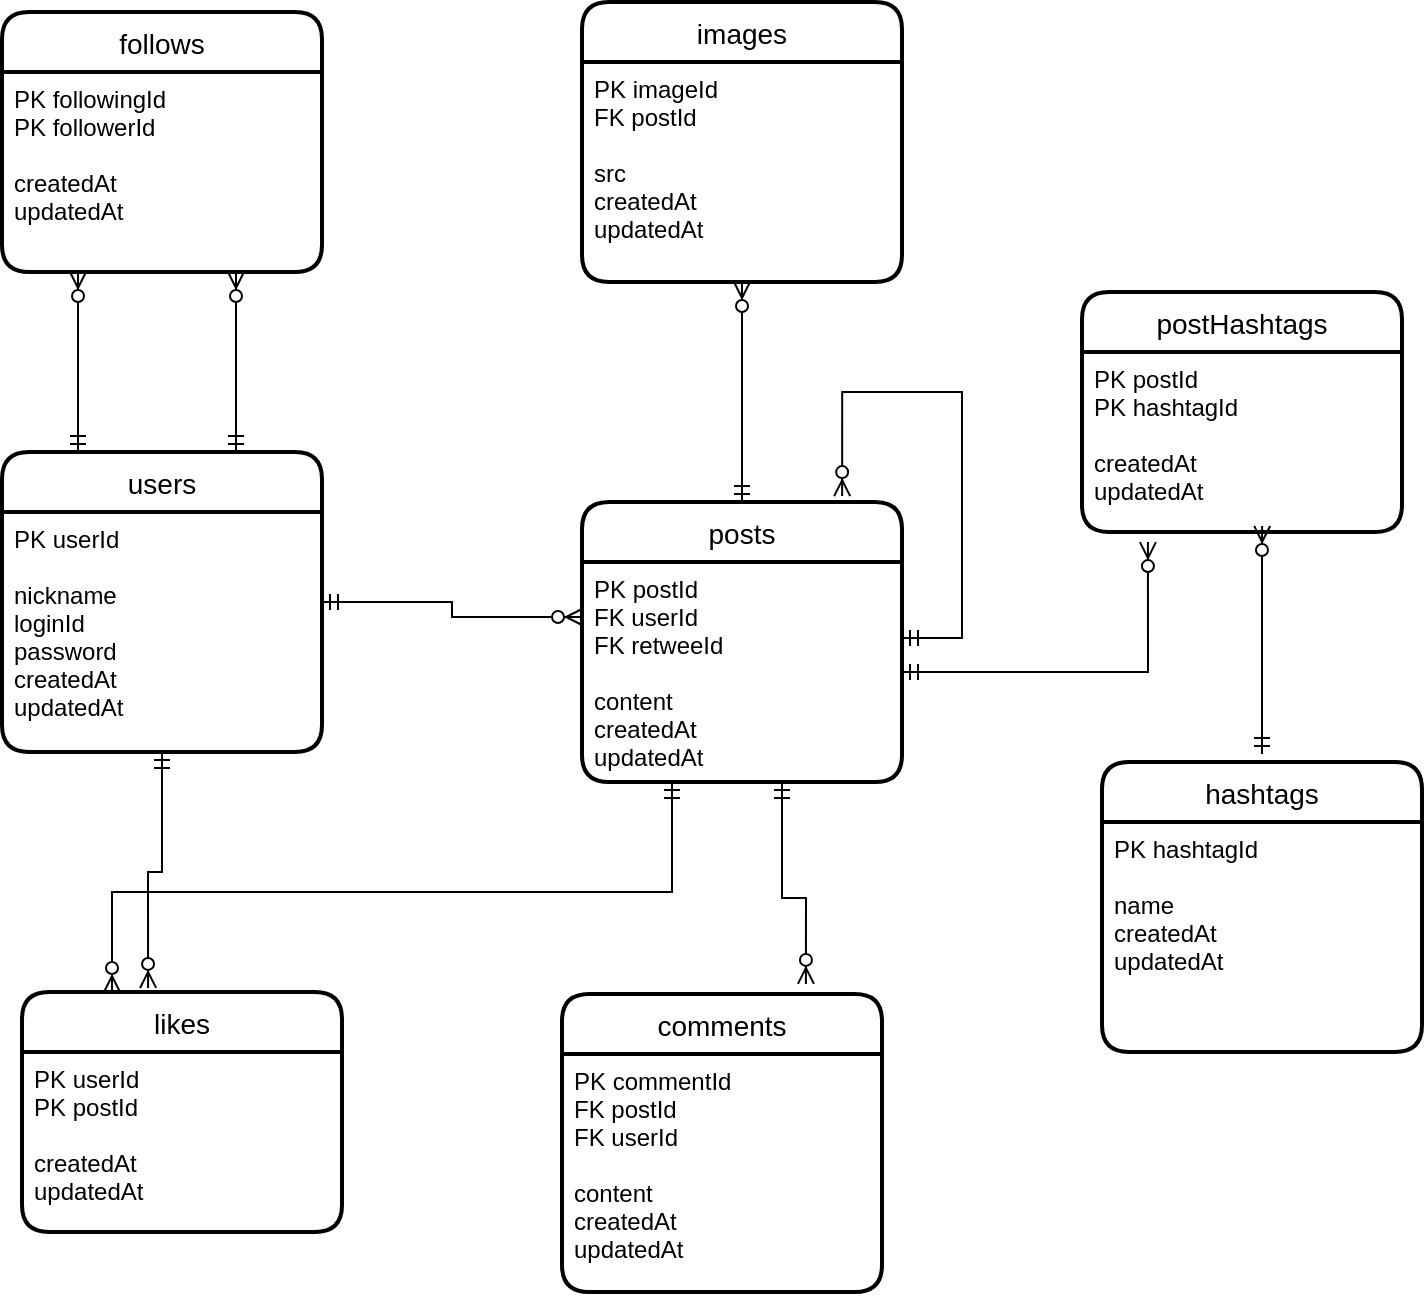 <mxfile version="13.0.8" type="device"><diagram id="C5RBs43oDa-KdzZeNtuy" name="Page-1"><mxGraphModel dx="1415" dy="718" grid="1" gridSize="10" guides="1" tooltips="1" connect="1" arrows="1" fold="1" page="1" pageScale="1" pageWidth="827" pageHeight="1169" math="0" shadow="0"><root><mxCell id="WIyWlLk6GJQsqaUBKTNV-0"/><mxCell id="WIyWlLk6GJQsqaUBKTNV-1" parent="WIyWlLk6GJQsqaUBKTNV-0"/><mxCell id="fA7FdxDg3LnznTlBDJ-o-43" style="edgeStyle=orthogonalEdgeStyle;rounded=0;orthogonalLoop=1;jettySize=auto;html=1;entryX=0.5;entryY=1;entryDx=0;entryDy=0;startArrow=ERmandOne;startFill=0;endArrow=ERzeroToMany;endFill=1;" edge="1" parent="WIyWlLk6GJQsqaUBKTNV-1"><mxGeometry relative="1" as="geometry"><mxPoint x="97" y="360" as="sourcePoint"/><mxPoint x="97" y="270" as="targetPoint"/></mxGeometry></mxCell><mxCell id="fA7FdxDg3LnznTlBDJ-o-44" style="edgeStyle=orthogonalEdgeStyle;rounded=0;orthogonalLoop=1;jettySize=auto;html=1;startArrow=ERmandOne;startFill=0;endArrow=ERzeroToMany;endFill=1;entryX=0.75;entryY=1;entryDx=0;entryDy=0;" edge="1" parent="WIyWlLk6GJQsqaUBKTNV-1"><mxGeometry relative="1" as="geometry"><mxPoint x="176" y="270" as="targetPoint"/><mxPoint x="176" y="360" as="sourcePoint"/><Array as="points"><mxPoint x="176" y="350"/><mxPoint x="176" y="350"/></Array></mxGeometry></mxCell><mxCell id="fA7FdxDg3LnznTlBDJ-o-46" style="edgeStyle=orthogonalEdgeStyle;rounded=0;orthogonalLoop=1;jettySize=auto;html=1;entryX=0;entryY=0.25;entryDx=0;entryDy=0;startArrow=ERmandOne;startFill=0;endArrow=ERzeroToMany;endFill=1;" edge="1" parent="WIyWlLk6GJQsqaUBKTNV-1" source="fA7FdxDg3LnznTlBDJ-o-18" target="fA7FdxDg3LnznTlBDJ-o-21"><mxGeometry relative="1" as="geometry"/></mxCell><mxCell id="fA7FdxDg3LnznTlBDJ-o-51" style="edgeStyle=orthogonalEdgeStyle;rounded=0;orthogonalLoop=1;jettySize=auto;html=1;entryX=0.394;entryY=-0.017;entryDx=0;entryDy=0;entryPerimeter=0;startArrow=ERmandOne;startFill=0;endArrow=ERzeroToMany;endFill=1;" edge="1" parent="WIyWlLk6GJQsqaUBKTNV-1" source="fA7FdxDg3LnznTlBDJ-o-18" target="fA7FdxDg3LnznTlBDJ-o-35"><mxGeometry relative="1" as="geometry"/></mxCell><mxCell id="fA7FdxDg3LnznTlBDJ-o-47" style="edgeStyle=orthogonalEdgeStyle;rounded=0;orthogonalLoop=1;jettySize=auto;html=1;exitX=0.5;exitY=0;exitDx=0;exitDy=0;entryX=0.5;entryY=1;entryDx=0;entryDy=0;startArrow=ERmandOne;startFill=0;endArrow=ERzeroToMany;endFill=1;" edge="1" parent="WIyWlLk6GJQsqaUBKTNV-1" source="fA7FdxDg3LnznTlBDJ-o-20" target="fA7FdxDg3LnznTlBDJ-o-23"><mxGeometry relative="1" as="geometry"/></mxCell><mxCell id="fA7FdxDg3LnznTlBDJ-o-48" style="edgeStyle=orthogonalEdgeStyle;rounded=0;orthogonalLoop=1;jettySize=auto;html=1;entryX=0.206;entryY=1.056;entryDx=0;entryDy=0;entryPerimeter=0;startArrow=ERmandOne;startFill=0;endArrow=ERzeroToMany;endFill=1;" edge="1" parent="WIyWlLk6GJQsqaUBKTNV-1" source="fA7FdxDg3LnznTlBDJ-o-21" target="fA7FdxDg3LnznTlBDJ-o-39"><mxGeometry relative="1" as="geometry"/></mxCell><mxCell id="fA7FdxDg3LnznTlBDJ-o-49" style="edgeStyle=orthogonalEdgeStyle;rounded=0;orthogonalLoop=1;jettySize=auto;html=1;entryX=0.563;entryY=1.111;entryDx=0;entryDy=0;entryPerimeter=0;startArrow=ERmandOne;startFill=0;endArrow=ERzeroToMany;endFill=1;" edge="1" parent="WIyWlLk6GJQsqaUBKTNV-1"><mxGeometry relative="1" as="geometry"><mxPoint x="689" y="511" as="sourcePoint"/><mxPoint x="689.08" y="396.99" as="targetPoint"/><Array as="points"><mxPoint x="689" y="407"/><mxPoint x="689" y="407"/></Array></mxGeometry></mxCell><mxCell id="fA7FdxDg3LnznTlBDJ-o-52" style="edgeStyle=orthogonalEdgeStyle;rounded=0;orthogonalLoop=1;jettySize=auto;html=1;startArrow=ERmandOne;startFill=0;endArrow=ERzeroToMany;endFill=1;" edge="1" parent="WIyWlLk6GJQsqaUBKTNV-1"><mxGeometry relative="1" as="geometry"><mxPoint x="394" y="525" as="sourcePoint"/><mxPoint x="114" y="630" as="targetPoint"/><Array as="points"><mxPoint x="394" y="580"/><mxPoint x="114" y="580"/></Array></mxGeometry></mxCell><mxCell id="fA7FdxDg3LnznTlBDJ-o-53" style="edgeStyle=orthogonalEdgeStyle;rounded=0;orthogonalLoop=1;jettySize=auto;html=1;entryX=0.556;entryY=0.005;entryDx=0;entryDy=0;entryPerimeter=0;startArrow=ERmandOne;startFill=0;endArrow=ERzeroToMany;endFill=1;" edge="1" parent="WIyWlLk6GJQsqaUBKTNV-1" source="fA7FdxDg3LnznTlBDJ-o-21"><mxGeometry relative="1" as="geometry"><mxPoint x="442" y="540" as="sourcePoint"/><mxPoint x="460.96" y="625.95" as="targetPoint"/><Array as="points"><mxPoint x="449" y="583"/><mxPoint x="461" y="583"/></Array></mxGeometry></mxCell><mxCell id="fA7FdxDg3LnznTlBDJ-o-18" value="users" style="swimlane;childLayout=stackLayout;horizontal=1;startSize=30;horizontalStack=0;rounded=1;fontSize=14;fontStyle=0;strokeWidth=2;resizeParent=0;resizeLast=1;shadow=0;dashed=0;align=center;fillColor=none;" vertex="1" parent="WIyWlLk6GJQsqaUBKTNV-1"><mxGeometry x="59" y="360" width="160" height="150" as="geometry"/></mxCell><mxCell id="fA7FdxDg3LnznTlBDJ-o-19" value="PK userId&#10;&#10;nickname&#10;loginId&#10;password&#10;createdAt&#10;updatedAt" style="align=left;strokeColor=none;fillColor=none;spacingLeft=4;fontSize=12;verticalAlign=top;resizable=0;rotatable=0;part=1;" vertex="1" parent="fA7FdxDg3LnznTlBDJ-o-18"><mxGeometry y="30" width="160" height="120" as="geometry"/></mxCell><mxCell id="fA7FdxDg3LnznTlBDJ-o-35" value="likes" style="swimlane;childLayout=stackLayout;horizontal=1;startSize=30;horizontalStack=0;rounded=1;fontSize=14;fontStyle=0;strokeWidth=2;resizeParent=0;resizeLast=1;shadow=0;dashed=0;align=center;fillColor=none;" vertex="1" parent="WIyWlLk6GJQsqaUBKTNV-1"><mxGeometry x="69" y="630" width="160" height="120" as="geometry"/></mxCell><mxCell id="fA7FdxDg3LnznTlBDJ-o-36" value="PK userId&#10;PK postId&#10;&#10;createdAt&#10;updatedAt" style="align=left;strokeColor=none;fillColor=none;spacingLeft=4;fontSize=12;verticalAlign=top;resizable=0;rotatable=0;part=1;" vertex="1" parent="fA7FdxDg3LnznTlBDJ-o-35"><mxGeometry y="30" width="160" height="90" as="geometry"/></mxCell><mxCell id="fA7FdxDg3LnznTlBDJ-o-38" value="postHashtags" style="swimlane;childLayout=stackLayout;horizontal=1;startSize=30;horizontalStack=0;rounded=1;fontSize=14;fontStyle=0;strokeWidth=2;resizeParent=0;resizeLast=1;shadow=0;dashed=0;align=center;fillColor=none;" vertex="1" parent="WIyWlLk6GJQsqaUBKTNV-1"><mxGeometry x="599" y="280" width="160" height="120" as="geometry"/></mxCell><mxCell id="fA7FdxDg3LnznTlBDJ-o-39" value="PK postId&#10;PK hashtagId&#10;&#10;createdAt&#10;updatedAt" style="align=left;strokeColor=none;fillColor=none;spacingLeft=4;fontSize=12;verticalAlign=top;resizable=0;rotatable=0;part=1;" vertex="1" parent="fA7FdxDg3LnznTlBDJ-o-38"><mxGeometry y="30" width="160" height="90" as="geometry"/></mxCell><mxCell id="fA7FdxDg3LnznTlBDJ-o-26" value="comments" style="swimlane;childLayout=stackLayout;horizontal=1;startSize=30;horizontalStack=0;rounded=1;fontSize=14;fontStyle=0;strokeWidth=2;resizeParent=0;resizeLast=1;shadow=0;dashed=0;align=center;fillColor=none;" vertex="1" parent="WIyWlLk6GJQsqaUBKTNV-1"><mxGeometry x="339" y="631" width="160" height="149" as="geometry"/></mxCell><mxCell id="fA7FdxDg3LnznTlBDJ-o-27" value="PK commentId&#10;FK postId&#10;FK userId&#10;&#10;content&#10;createdAt&#10;updatedAt" style="align=left;strokeColor=none;fillColor=none;spacingLeft=4;fontSize=12;verticalAlign=top;resizable=0;rotatable=0;part=1;" vertex="1" parent="fA7FdxDg3LnznTlBDJ-o-26"><mxGeometry y="30" width="160" height="119" as="geometry"/></mxCell><mxCell id="fA7FdxDg3LnznTlBDJ-o-28" value="follows" style="swimlane;childLayout=stackLayout;horizontal=1;startSize=30;horizontalStack=0;rounded=1;fontSize=14;fontStyle=0;strokeWidth=2;resizeParent=0;resizeLast=1;shadow=0;dashed=0;align=center;fillColor=none;" vertex="1" parent="WIyWlLk6GJQsqaUBKTNV-1"><mxGeometry x="59" y="140" width="160" height="130" as="geometry"/></mxCell><mxCell id="fA7FdxDg3LnznTlBDJ-o-29" value="PK followingId&#10;PK followerId&#10;&#10;createdAt&#10;updatedAt" style="align=left;strokeColor=none;fillColor=none;spacingLeft=4;fontSize=12;verticalAlign=top;resizable=0;rotatable=0;part=1;" vertex="1" parent="fA7FdxDg3LnznTlBDJ-o-28"><mxGeometry y="30" width="160" height="100" as="geometry"/></mxCell><mxCell id="fA7FdxDg3LnznTlBDJ-o-30" value="hashtags" style="swimlane;childLayout=stackLayout;horizontal=1;startSize=30;horizontalStack=0;rounded=1;fontSize=14;fontStyle=0;strokeWidth=2;resizeParent=0;resizeLast=1;shadow=0;dashed=0;align=center;fillColor=none;" vertex="1" parent="WIyWlLk6GJQsqaUBKTNV-1"><mxGeometry x="609" y="515" width="160" height="145" as="geometry"/></mxCell><mxCell id="fA7FdxDg3LnznTlBDJ-o-31" value="PK hashtagId&#10;&#10;name&#10;createdAt&#10;updatedAt" style="align=left;strokeColor=none;fillColor=none;spacingLeft=4;fontSize=12;verticalAlign=top;resizable=0;rotatable=0;part=1;" vertex="1" parent="fA7FdxDg3LnznTlBDJ-o-30"><mxGeometry y="30" width="160" height="115" as="geometry"/></mxCell><mxCell id="fA7FdxDg3LnznTlBDJ-o-20" value="posts" style="swimlane;childLayout=stackLayout;horizontal=1;startSize=30;horizontalStack=0;rounded=1;fontSize=14;fontStyle=0;strokeWidth=2;resizeParent=0;resizeLast=1;shadow=0;dashed=0;align=center;fillColor=none;" vertex="1" parent="WIyWlLk6GJQsqaUBKTNV-1"><mxGeometry x="349" y="385" width="160" height="140" as="geometry"/></mxCell><mxCell id="fA7FdxDg3LnznTlBDJ-o-54" style="edgeStyle=orthogonalEdgeStyle;rounded=0;orthogonalLoop=1;jettySize=auto;html=1;entryX=0.813;entryY=-0.021;entryDx=0;entryDy=0;entryPerimeter=0;startArrow=ERmandOne;startFill=0;endArrow=ERzeroToMany;endFill=1;" edge="1" parent="fA7FdxDg3LnznTlBDJ-o-20" target="fA7FdxDg3LnznTlBDJ-o-20"><mxGeometry relative="1" as="geometry"><mxPoint x="160" y="68" as="sourcePoint"/><Array as="points"><mxPoint x="190" y="68"/><mxPoint x="190" y="-55"/><mxPoint x="130" y="-55"/></Array></mxGeometry></mxCell><mxCell id="fA7FdxDg3LnznTlBDJ-o-21" value="PK postId&#10;FK userId&#10;FK retweeId&#10;&#10;content&#10;createdAt&#10;updatedAt" style="align=left;strokeColor=none;fillColor=none;spacingLeft=4;fontSize=12;verticalAlign=top;resizable=0;rotatable=0;part=1;" vertex="1" parent="fA7FdxDg3LnznTlBDJ-o-20"><mxGeometry y="30" width="160" height="110" as="geometry"/></mxCell><mxCell id="fA7FdxDg3LnznTlBDJ-o-22" value="images" style="swimlane;childLayout=stackLayout;horizontal=1;startSize=30;horizontalStack=0;rounded=1;fontSize=14;fontStyle=0;strokeWidth=2;resizeParent=0;resizeLast=1;shadow=0;dashed=0;align=center;fillColor=none;" vertex="1" parent="WIyWlLk6GJQsqaUBKTNV-1"><mxGeometry x="349" y="135" width="160" height="140" as="geometry"/></mxCell><mxCell id="fA7FdxDg3LnznTlBDJ-o-23" value="PK imageId&#10;FK postId&#10;&#10;src&#10;createdAt&#10;updatedAt" style="align=left;strokeColor=none;fillColor=none;spacingLeft=4;fontSize=12;verticalAlign=top;resizable=0;rotatable=0;part=1;" vertex="1" parent="fA7FdxDg3LnznTlBDJ-o-22"><mxGeometry y="30" width="160" height="110" as="geometry"/></mxCell></root></mxGraphModel></diagram></mxfile>